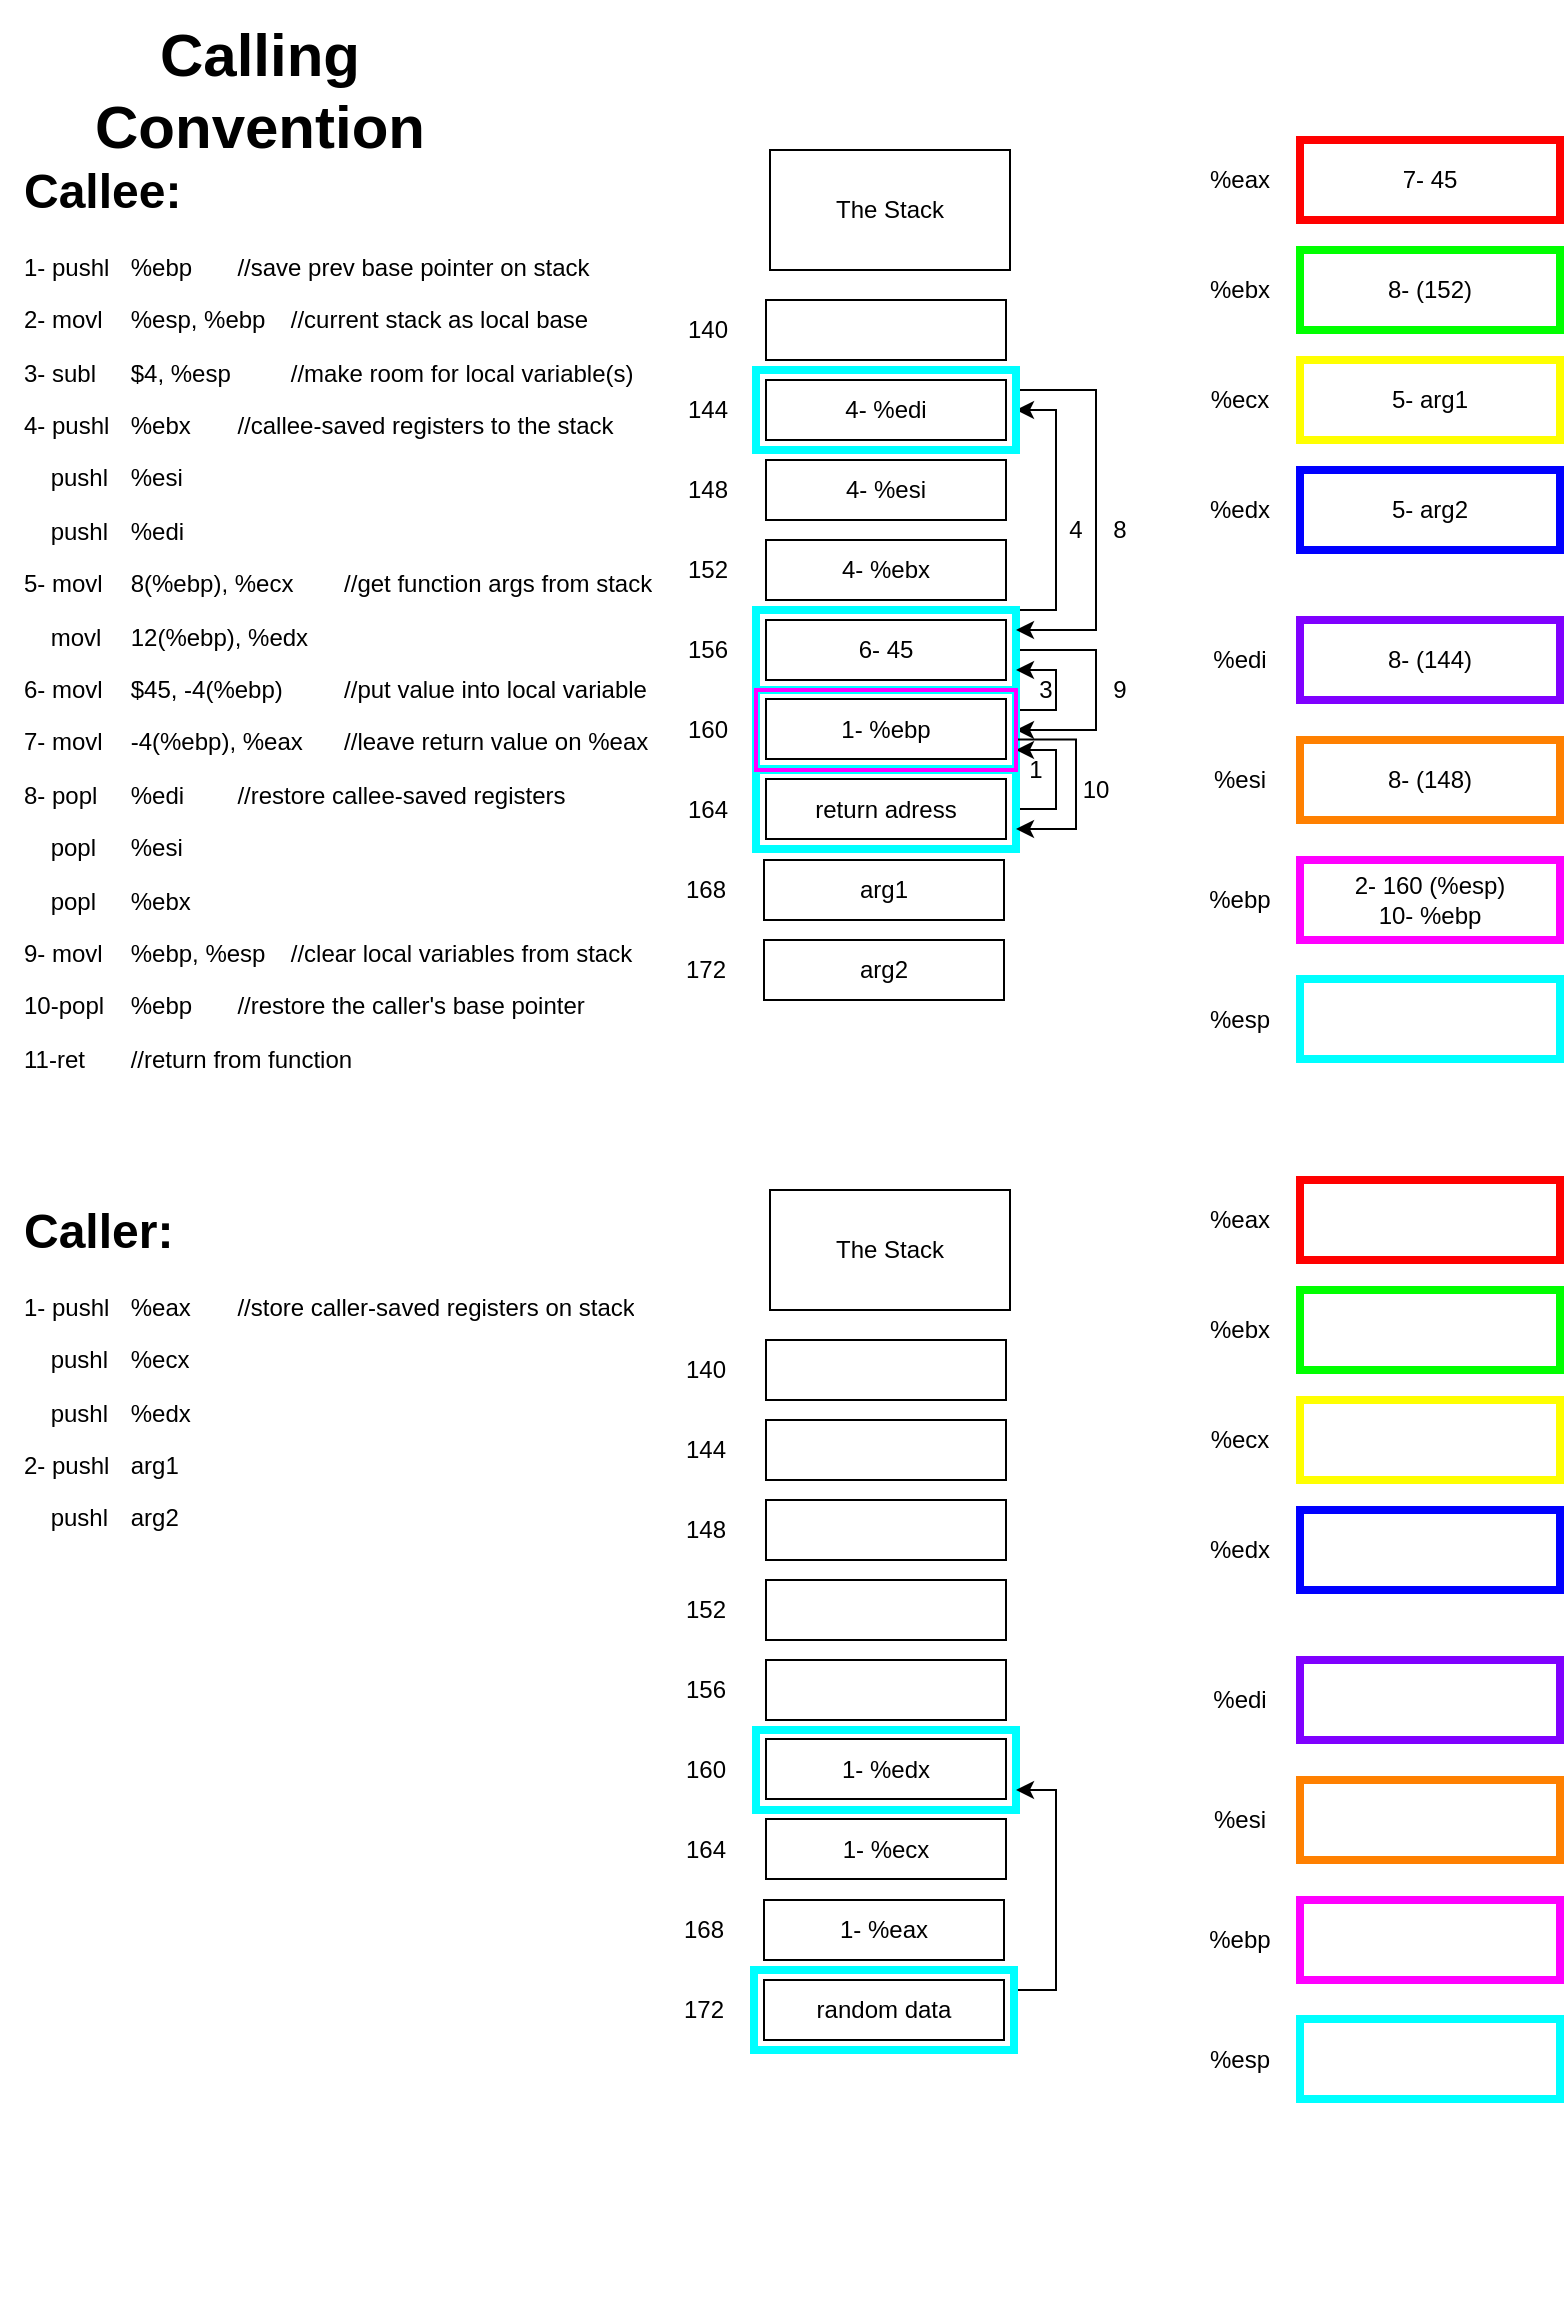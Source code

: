 <mxfile version="24.2.2" type="device">
  <diagram name="Página-1" id="pvQkqeb6IO2ppazvqGlf">
    <mxGraphModel dx="1195" dy="658" grid="1" gridSize="10" guides="1" tooltips="1" connect="1" arrows="1" fold="1" page="1" pageScale="1" pageWidth="827" pageHeight="1169" math="0" shadow="0">
      <root>
        <mxCell id="0" />
        <mxCell id="1" parent="0" />
        <mxCell id="otlVSfMPcDW7TMTwj8Q3-58" style="edgeStyle=orthogonalEdgeStyle;rounded=0;orthogonalLoop=1;jettySize=auto;html=1;exitX=1;exitY=0;exitDx=0;exitDy=0;entryX=1;entryY=0.5;entryDx=0;entryDy=0;" parent="1" source="otlVSfMPcDW7TMTwj8Q3-43" target="otlVSfMPcDW7TMTwj8Q3-30" edge="1">
          <mxGeometry relative="1" as="geometry">
            <Array as="points">
              <mxPoint x="528" y="305" />
              <mxPoint x="528" y="205" />
            </Array>
          </mxGeometry>
        </mxCell>
        <mxCell id="gyVeFoDNgMz03eFKngX3-1" style="edgeStyle=orthogonalEdgeStyle;rounded=0;orthogonalLoop=1;jettySize=auto;html=1;exitX=1;exitY=0.5;exitDx=0;exitDy=0;entryX=1;entryY=0.5;entryDx=0;entryDy=0;" edge="1" parent="1" source="otlVSfMPcDW7TMTwj8Q3-43" target="otlVSfMPcDW7TMTwj8Q3-60">
          <mxGeometry relative="1" as="geometry">
            <Array as="points">
              <mxPoint x="548" y="325" />
              <mxPoint x="548" y="365" />
            </Array>
          </mxGeometry>
        </mxCell>
        <mxCell id="otlVSfMPcDW7TMTwj8Q3-43" value="" style="rounded=0;whiteSpace=wrap;html=1;fillColor=none;strokeColor=#00FFFF;strokeWidth=4;" parent="1" vertex="1">
          <mxGeometry x="378" y="305" width="130" height="40" as="geometry" />
        </mxCell>
        <mxCell id="otlVSfMPcDW7TMTwj8Q3-44" style="edgeStyle=orthogonalEdgeStyle;rounded=0;orthogonalLoop=1;jettySize=auto;html=1;exitX=1;exitY=0.25;exitDx=0;exitDy=0;entryX=1;entryY=0.75;entryDx=0;entryDy=0;" parent="1" source="otlVSfMPcDW7TMTwj8Q3-60" target="otlVSfMPcDW7TMTwj8Q3-43" edge="1">
          <mxGeometry relative="1" as="geometry">
            <mxPoint x="568" y="310" as="targetPoint" />
            <Array as="points">
              <mxPoint x="528" y="355" />
              <mxPoint x="528" y="335" />
            </Array>
          </mxGeometry>
        </mxCell>
        <mxCell id="otlVSfMPcDW7TMTwj8Q3-1" value="" style="rounded=0;whiteSpace=wrap;html=1;fillColor=none;strokeColor=#00FFFF;strokeWidth=4;" parent="1" vertex="1">
          <mxGeometry x="378" y="345" width="130" height="40" as="geometry" />
        </mxCell>
        <mxCell id="otlVSfMPcDW7TMTwj8Q3-5" value="4- %edi" style="rounded=0;whiteSpace=wrap;html=1;" parent="1" vertex="1">
          <mxGeometry x="383" y="190" width="120" height="30" as="geometry" />
        </mxCell>
        <mxCell id="otlVSfMPcDW7TMTwj8Q3-8" value="" style="rounded=0;whiteSpace=wrap;html=1;" parent="1" vertex="1">
          <mxGeometry x="383" y="150" width="120" height="30" as="geometry" />
        </mxCell>
        <mxCell id="otlVSfMPcDW7TMTwj8Q3-10" value="5- arg2" style="rounded=0;whiteSpace=wrap;html=1;fillColor=none;strokeColor=#0000FF;strokeWidth=4;" parent="1" vertex="1">
          <mxGeometry x="650" y="235" width="130" height="40" as="geometry" />
        </mxCell>
        <mxCell id="otlVSfMPcDW7TMTwj8Q3-11" value="5- arg1" style="rounded=0;whiteSpace=wrap;html=1;fillColor=none;strokeColor=#FFFF00;strokeWidth=4;" parent="1" vertex="1">
          <mxGeometry x="650" y="180" width="130" height="40" as="geometry" />
        </mxCell>
        <mxCell id="otlVSfMPcDW7TMTwj8Q3-12" value="8- (152)" style="rounded=0;whiteSpace=wrap;html=1;fillColor=none;strokeColor=#00FF00;strokeWidth=4;" parent="1" vertex="1">
          <mxGeometry x="650" y="125" width="130" height="40" as="geometry" />
        </mxCell>
        <mxCell id="otlVSfMPcDW7TMTwj8Q3-13" value="7- 45" style="rounded=0;whiteSpace=wrap;html=1;fillColor=none;strokeColor=#FF0000;strokeWidth=4;" parent="1" vertex="1">
          <mxGeometry x="650" y="70" width="130" height="40" as="geometry" />
        </mxCell>
        <mxCell id="otlVSfMPcDW7TMTwj8Q3-14" value="%eax" style="text;html=1;align=center;verticalAlign=middle;whiteSpace=wrap;rounded=0;" parent="1" vertex="1">
          <mxGeometry x="590" y="75" width="60" height="30" as="geometry" />
        </mxCell>
        <mxCell id="otlVSfMPcDW7TMTwj8Q3-15" value="%edx" style="text;html=1;align=center;verticalAlign=middle;whiteSpace=wrap;rounded=0;" parent="1" vertex="1">
          <mxGeometry x="590" y="240" width="60" height="30" as="geometry" />
        </mxCell>
        <mxCell id="otlVSfMPcDW7TMTwj8Q3-16" value="%ecx" style="text;html=1;align=center;verticalAlign=middle;whiteSpace=wrap;rounded=0;" parent="1" vertex="1">
          <mxGeometry x="590" y="185" width="60" height="30" as="geometry" />
        </mxCell>
        <mxCell id="otlVSfMPcDW7TMTwj8Q3-17" value="%ebx" style="text;html=1;align=center;verticalAlign=middle;whiteSpace=wrap;rounded=0;" parent="1" vertex="1">
          <mxGeometry x="590" y="130" width="60" height="30" as="geometry" />
        </mxCell>
        <mxCell id="otlVSfMPcDW7TMTwj8Q3-18" value="8- (144)" style="rounded=0;whiteSpace=wrap;html=1;fillColor=none;strokeColor=#7F00FF;strokeWidth=4;" parent="1" vertex="1">
          <mxGeometry x="650" y="310" width="130" height="40" as="geometry" />
        </mxCell>
        <mxCell id="otlVSfMPcDW7TMTwj8Q3-19" value="8- (148)" style="rounded=0;whiteSpace=wrap;html=1;fillColor=none;strokeColor=#FF8000;strokeWidth=4;" parent="1" vertex="1">
          <mxGeometry x="650" y="370" width="130" height="40" as="geometry" />
        </mxCell>
        <mxCell id="otlVSfMPcDW7TMTwj8Q3-20" value="%esi" style="text;html=1;align=center;verticalAlign=middle;whiteSpace=wrap;rounded=0;" parent="1" vertex="1">
          <mxGeometry x="590" y="375" width="60" height="30" as="geometry" />
        </mxCell>
        <mxCell id="otlVSfMPcDW7TMTwj8Q3-21" value="%edi" style="text;html=1;align=center;verticalAlign=middle;whiteSpace=wrap;rounded=0;" parent="1" vertex="1">
          <mxGeometry x="590" y="315" width="60" height="30" as="geometry" />
        </mxCell>
        <mxCell id="otlVSfMPcDW7TMTwj8Q3-22" value="2- 160 (%esp)&lt;div&gt;10- %ebp&lt;/div&gt;" style="rounded=0;whiteSpace=wrap;html=1;fillColor=none;strokeColor=#FF00FF;strokeWidth=4;" parent="1" vertex="1">
          <mxGeometry x="650" y="430" width="130" height="40" as="geometry" />
        </mxCell>
        <mxCell id="otlVSfMPcDW7TMTwj8Q3-23" value="%ebp" style="text;html=1;align=center;verticalAlign=middle;whiteSpace=wrap;rounded=0;" parent="1" vertex="1">
          <mxGeometry x="590" y="435" width="60" height="30" as="geometry" />
        </mxCell>
        <mxCell id="otlVSfMPcDW7TMTwj8Q3-24" value="1- %ebp" style="rounded=0;whiteSpace=wrap;html=1;" parent="1" vertex="1">
          <mxGeometry x="383" y="349.5" width="120" height="30" as="geometry" />
        </mxCell>
        <mxCell id="otlVSfMPcDW7TMTwj8Q3-25" value="6- 45" style="rounded=0;whiteSpace=wrap;html=1;" parent="1" vertex="1">
          <mxGeometry x="383" y="310" width="120" height="30" as="geometry" />
        </mxCell>
        <mxCell id="otlVSfMPcDW7TMTwj8Q3-26" value="4- %ebx" style="rounded=0;whiteSpace=wrap;html=1;" parent="1" vertex="1">
          <mxGeometry x="383" y="270" width="120" height="30" as="geometry" />
        </mxCell>
        <mxCell id="otlVSfMPcDW7TMTwj8Q3-27" value="4- %esi" style="rounded=0;whiteSpace=wrap;html=1;" parent="1" vertex="1">
          <mxGeometry x="383" y="230" width="120" height="30" as="geometry" />
        </mxCell>
        <mxCell id="otlVSfMPcDW7TMTwj8Q3-28" value="%es&lt;span style=&quot;background-color: initial;&quot;&gt;p&lt;/span&gt;" style="text;html=1;align=center;verticalAlign=middle;whiteSpace=wrap;rounded=0;" parent="1" vertex="1">
          <mxGeometry x="590" y="494.5" width="60" height="30" as="geometry" />
        </mxCell>
        <mxCell id="otlVSfMPcDW7TMTwj8Q3-29" value="&lt;h1 style=&quot;margin-top: 0px;&quot;&gt;Callee:&lt;/h1&gt;&lt;p&gt;1- pushl &lt;span style=&quot;white-space: pre;&quot;&gt;&#x9;&lt;/span&gt;%ebp&lt;span style=&quot;white-space: pre;&quot;&gt;&#x9;&lt;/span&gt;//save prev base pointer on stack&lt;/p&gt;&lt;p&gt;2- movl&lt;span style=&quot;white-space: pre;&quot;&gt;&#x9;&lt;/span&gt;%esp, %ebp&lt;span style=&quot;white-space: pre;&quot;&gt;&#x9;&lt;/span&gt;//current stack as local base&lt;br&gt;&lt;/p&gt;&lt;p&gt;3- subl&lt;span style=&quot;white-space: pre;&quot;&gt;&#x9;&lt;/span&gt;$4, %esp&lt;span style=&quot;white-space: pre;&quot;&gt;&#x9;&lt;/span&gt;&lt;span style=&quot;white-space: pre;&quot;&gt;&#x9;&lt;/span&gt;//make room for local variable(s)&lt;/p&gt;&lt;p&gt;4- pushl&lt;span style=&quot;white-space: pre;&quot;&gt;&#x9;&lt;/span&gt;%ebx&lt;span style=&quot;white-space: pre;&quot;&gt;&#x9;&lt;/span&gt;//callee-saved registers to the stack&lt;/p&gt;&lt;p&gt;&lt;span style=&quot;background-color: initial;&quot;&gt;&amp;nbsp; &amp;nbsp; pushl&lt;span style=&quot;white-space: pre;&quot;&gt;&#x9;&lt;/span&gt;&lt;/span&gt;&lt;span style=&quot;background-color: initial;&quot;&gt;%esi&lt;/span&gt;&lt;/p&gt;&lt;p&gt;&lt;span style=&quot;background-color: initial;&quot;&gt;&amp;nbsp; &amp;nbsp; pushl&lt;span style=&quot;white-space: pre;&quot;&gt;&#x9;&lt;/span&gt;&lt;/span&gt;&lt;span style=&quot;background-color: initial;&quot;&gt;%edi&lt;/span&gt;&lt;/p&gt;&lt;p&gt;&lt;span style=&quot;background-color: initial;&quot;&gt;5- movl&lt;span style=&quot;white-space: pre;&quot;&gt;&#x9;&lt;/span&gt;8(%ebp), %ecx&lt;span style=&quot;white-space: pre;&quot;&gt;&#x9;&lt;/span&gt;//get function args from stack&lt;/span&gt;&lt;/p&gt;&lt;p&gt;&lt;span style=&quot;background-color: initial;&quot;&gt;&amp;nbsp; &amp;nbsp; movl&lt;span style=&quot;white-space: pre;&quot;&gt;&#x9;&lt;/span&gt;12(%ebp), %edx&lt;/span&gt;&lt;/p&gt;&lt;p&gt;&lt;span style=&quot;background-color: initial;&quot;&gt;6- movl&lt;span style=&quot;white-space: pre;&quot;&gt;&#x9;&lt;/span&gt;$45, -4(%ebp)&lt;span style=&quot;white-space: pre;&quot;&gt;&#x9;&lt;/span&gt;&lt;span style=&quot;white-space: pre;&quot;&gt;&#x9;&lt;/span&gt;//put value into local variable&lt;/span&gt;&lt;/p&gt;&lt;p&gt;&lt;span style=&quot;background-color: initial;&quot;&gt;7- movl&lt;span style=&quot;white-space: pre;&quot;&gt;&#x9;&lt;/span&gt;&lt;/span&gt;&lt;span style=&quot;background-color: initial;&quot;&gt;-4(%ebp), %eax&lt;span style=&quot;white-space: pre;&quot;&gt;&#x9;&lt;/span&gt;//leave return value on %eax&lt;/span&gt;&lt;/p&gt;&lt;p&gt;&lt;span style=&quot;background-color: initial;&quot;&gt;8- popl&lt;span style=&quot;white-space: pre;&quot;&gt;&#x9;&lt;/span&gt;%edi&lt;span style=&quot;white-space: pre;&quot;&gt;&#x9;&lt;/span&gt;//restore callee-saved registers&lt;/span&gt;&lt;/p&gt;&lt;p&gt;&lt;span style=&quot;background-color: initial;&quot;&gt;&amp;nbsp; &amp;nbsp; popl&lt;span style=&quot;white-space: pre;&quot;&gt;&#x9;&lt;/span&gt;%esi&lt;/span&gt;&lt;/p&gt;&lt;p&gt;&lt;span style=&quot;background-color: initial;&quot;&gt;&amp;nbsp; &amp;nbsp; popl&lt;span style=&quot;white-space: pre;&quot;&gt;&#x9;&lt;/span&gt;%ebx&lt;/span&gt;&lt;/p&gt;&lt;p&gt;&lt;span style=&quot;background-color: initial;&quot;&gt;9- movl&lt;span style=&quot;white-space: pre;&quot;&gt;&#x9;&lt;/span&gt;%ebp, %esp&lt;span style=&quot;white-space: pre;&quot;&gt;&#x9;&lt;/span&gt;//clear local variables from stack&lt;/span&gt;&lt;/p&gt;&lt;p&gt;&lt;span style=&quot;background-color: initial;&quot;&gt;10-popl&lt;span style=&quot;white-space: pre;&quot;&gt;&#x9;&lt;/span&gt;%ebp&lt;span style=&quot;white-space: pre;&quot;&gt;&#x9;&lt;/span&gt;//restore the caller&#39;s base pointer&lt;/span&gt;&lt;/p&gt;&lt;p&gt;&lt;span style=&quot;background-color: initial;&quot;&gt;11-ret&lt;span style=&quot;white-space: pre;&quot;&gt;&#x9;&lt;/span&gt;//return from function&lt;/span&gt;&lt;/p&gt;" style="text;html=1;whiteSpace=wrap;overflow=hidden;rounded=0;" parent="1" vertex="1">
          <mxGeometry x="10" y="75" width="330" height="495" as="geometry" />
        </mxCell>
        <mxCell id="otlVSfMPcDW7TMTwj8Q3-62" style="edgeStyle=orthogonalEdgeStyle;rounded=0;orthogonalLoop=1;jettySize=auto;html=1;exitX=1;exitY=0.25;exitDx=0;exitDy=0;entryX=1;entryY=0.25;entryDx=0;entryDy=0;" parent="1" source="otlVSfMPcDW7TMTwj8Q3-30" target="otlVSfMPcDW7TMTwj8Q3-43" edge="1">
          <mxGeometry relative="1" as="geometry">
            <Array as="points">
              <mxPoint x="548" y="195" />
              <mxPoint x="548" y="315" />
            </Array>
            <mxPoint x="548" y="330" as="targetPoint" />
          </mxGeometry>
        </mxCell>
        <mxCell id="otlVSfMPcDW7TMTwj8Q3-30" value="" style="rounded=0;whiteSpace=wrap;html=1;fillColor=none;strokeColor=#00FFFF;strokeWidth=4;" parent="1" vertex="1">
          <mxGeometry x="378" y="185" width="130" height="40" as="geometry" />
        </mxCell>
        <mxCell id="otlVSfMPcDW7TMTwj8Q3-31" value="160" style="text;html=1;align=center;verticalAlign=middle;whiteSpace=wrap;rounded=0;" parent="1" vertex="1">
          <mxGeometry x="324" y="349.5" width="60" height="30" as="geometry" />
        </mxCell>
        <mxCell id="otlVSfMPcDW7TMTwj8Q3-35" value="140" style="text;html=1;align=center;verticalAlign=middle;whiteSpace=wrap;rounded=0;" parent="1" vertex="1">
          <mxGeometry x="324" y="150" width="60" height="30" as="geometry" />
        </mxCell>
        <mxCell id="otlVSfMPcDW7TMTwj8Q3-36" value="144" style="text;html=1;align=center;verticalAlign=middle;whiteSpace=wrap;rounded=0;" parent="1" vertex="1">
          <mxGeometry x="324" y="190" width="60" height="30" as="geometry" />
        </mxCell>
        <mxCell id="otlVSfMPcDW7TMTwj8Q3-37" value="148" style="text;html=1;align=center;verticalAlign=middle;whiteSpace=wrap;rounded=0;" parent="1" vertex="1">
          <mxGeometry x="324" y="230" width="60" height="30" as="geometry" />
        </mxCell>
        <mxCell id="otlVSfMPcDW7TMTwj8Q3-38" value="152" style="text;html=1;align=center;verticalAlign=middle;whiteSpace=wrap;rounded=0;" parent="1" vertex="1">
          <mxGeometry x="324" y="270" width="60" height="30" as="geometry" />
        </mxCell>
        <mxCell id="otlVSfMPcDW7TMTwj8Q3-39" value="156" style="text;html=1;align=center;verticalAlign=middle;whiteSpace=wrap;rounded=0;" parent="1" vertex="1">
          <mxGeometry x="324" y="310" width="60" height="30" as="geometry" />
        </mxCell>
        <mxCell id="otlVSfMPcDW7TMTwj8Q3-45" value="3" style="text;html=1;align=center;verticalAlign=middle;whiteSpace=wrap;rounded=0;" parent="1" vertex="1">
          <mxGeometry x="518" y="330" width="10" height="30" as="geometry" />
        </mxCell>
        <mxCell id="otlVSfMPcDW7TMTwj8Q3-46" value="arg2" style="rounded=0;whiteSpace=wrap;html=1;" parent="1" vertex="1">
          <mxGeometry x="382" y="470" width="120" height="30" as="geometry" />
        </mxCell>
        <mxCell id="otlVSfMPcDW7TMTwj8Q3-47" value="172" style="text;html=1;align=center;verticalAlign=middle;whiteSpace=wrap;rounded=0;" parent="1" vertex="1">
          <mxGeometry x="323" y="470" width="60" height="30" as="geometry" />
        </mxCell>
        <mxCell id="otlVSfMPcDW7TMTwj8Q3-48" value="arg1" style="rounded=0;whiteSpace=wrap;html=1;" parent="1" vertex="1">
          <mxGeometry x="382" y="430" width="120" height="30" as="geometry" />
        </mxCell>
        <mxCell id="otlVSfMPcDW7TMTwj8Q3-49" value="168" style="text;html=1;align=center;verticalAlign=middle;whiteSpace=wrap;rounded=0;" parent="1" vertex="1">
          <mxGeometry x="323" y="430" width="60" height="30" as="geometry" />
        </mxCell>
        <mxCell id="otlVSfMPcDW7TMTwj8Q3-50" value="return adress" style="rounded=0;whiteSpace=wrap;html=1;" parent="1" vertex="1">
          <mxGeometry x="383" y="389.5" width="120" height="30" as="geometry" />
        </mxCell>
        <mxCell id="otlVSfMPcDW7TMTwj8Q3-51" value="164" style="text;html=1;align=center;verticalAlign=middle;whiteSpace=wrap;rounded=0;" parent="1" vertex="1">
          <mxGeometry x="324" y="389.5" width="60" height="30" as="geometry" />
        </mxCell>
        <mxCell id="otlVSfMPcDW7TMTwj8Q3-52" value="The Stack" style="rounded=0;whiteSpace=wrap;html=1;" parent="1" vertex="1">
          <mxGeometry x="385" y="75" width="120" height="60" as="geometry" />
        </mxCell>
        <mxCell id="otlVSfMPcDW7TMTwj8Q3-56" style="edgeStyle=orthogonalEdgeStyle;rounded=0;orthogonalLoop=1;jettySize=auto;html=1;exitX=1;exitY=0.5;exitDx=0;exitDy=0;entryX=1;entryY=0.75;entryDx=0;entryDy=0;" parent="1" source="otlVSfMPcDW7TMTwj8Q3-54" target="otlVSfMPcDW7TMTwj8Q3-60" edge="1">
          <mxGeometry relative="1" as="geometry">
            <Array as="points">
              <mxPoint x="528" y="405" />
              <mxPoint x="528" y="375" />
            </Array>
            <mxPoint x="528" y="385" as="targetPoint" />
          </mxGeometry>
        </mxCell>
        <mxCell id="otlVSfMPcDW7TMTwj8Q3-54" value="" style="rounded=0;whiteSpace=wrap;html=1;fillColor=none;strokeColor=#00FFFF;strokeWidth=4;" parent="1" vertex="1">
          <mxGeometry x="378" y="384.5" width="130" height="40" as="geometry" />
        </mxCell>
        <mxCell id="otlVSfMPcDW7TMTwj8Q3-57" value="1" style="text;html=1;align=center;verticalAlign=middle;whiteSpace=wrap;rounded=0;" parent="1" vertex="1">
          <mxGeometry x="508" y="370" width="20" height="30" as="geometry" />
        </mxCell>
        <mxCell id="otlVSfMPcDW7TMTwj8Q3-59" value="" style="rounded=0;whiteSpace=wrap;html=1;fillColor=none;strokeColor=#00FFFF;strokeWidth=4;" parent="1" vertex="1">
          <mxGeometry x="650" y="489.5" width="130" height="40" as="geometry" />
        </mxCell>
        <mxCell id="gyVeFoDNgMz03eFKngX3-8" style="edgeStyle=orthogonalEdgeStyle;rounded=0;orthogonalLoop=1;jettySize=auto;html=1;exitX=0.999;exitY=0.618;exitDx=0;exitDy=0;entryX=1;entryY=0.75;entryDx=0;entryDy=0;exitPerimeter=0;" edge="1" parent="1" source="otlVSfMPcDW7TMTwj8Q3-60" target="otlVSfMPcDW7TMTwj8Q3-54">
          <mxGeometry relative="1" as="geometry">
            <Array as="points">
              <mxPoint x="538" y="370" />
              <mxPoint x="538" y="415" />
            </Array>
          </mxGeometry>
        </mxCell>
        <mxCell id="otlVSfMPcDW7TMTwj8Q3-60" value="" style="rounded=0;whiteSpace=wrap;html=1;fillColor=none;strokeColor=#FF00FF;strokeWidth=2;" parent="1" vertex="1">
          <mxGeometry x="378" y="345" width="130" height="40" as="geometry" />
        </mxCell>
        <mxCell id="otlVSfMPcDW7TMTwj8Q3-61" value="4" style="text;html=1;align=center;verticalAlign=middle;whiteSpace=wrap;rounded=0;" parent="1" vertex="1">
          <mxGeometry x="508" y="250" width="60" height="30" as="geometry" />
        </mxCell>
        <mxCell id="otlVSfMPcDW7TMTwj8Q3-63" value="8" style="text;html=1;align=center;verticalAlign=middle;whiteSpace=wrap;rounded=0;" parent="1" vertex="1">
          <mxGeometry x="530" y="250" width="60" height="30" as="geometry" />
        </mxCell>
        <mxCell id="gyVeFoDNgMz03eFKngX3-5" value="&lt;span style=&quot;font-size: 20px;&quot;&gt;&lt;b style=&quot;font-size: 30px;&quot;&gt;Calling Convention&lt;/b&gt;&lt;/span&gt;" style="text;html=1;align=center;verticalAlign=middle;whiteSpace=wrap;rounded=0;" vertex="1" parent="1">
          <mxGeometry width="260" height="90" as="geometry" />
        </mxCell>
        <mxCell id="gyVeFoDNgMz03eFKngX3-6" value="9" style="text;html=1;align=center;verticalAlign=middle;whiteSpace=wrap;rounded=0;" vertex="1" parent="1">
          <mxGeometry x="530" y="330" width="60" height="30" as="geometry" />
        </mxCell>
        <mxCell id="gyVeFoDNgMz03eFKngX3-9" value="10" style="text;html=1;align=center;verticalAlign=middle;whiteSpace=wrap;rounded=0;" vertex="1" parent="1">
          <mxGeometry x="538" y="379.5" width="20" height="30" as="geometry" />
        </mxCell>
        <mxCell id="gyVeFoDNgMz03eFKngX3-15" value="" style="rounded=0;whiteSpace=wrap;html=1;" vertex="1" parent="1">
          <mxGeometry x="383" y="710" width="120" height="30" as="geometry" />
        </mxCell>
        <mxCell id="gyVeFoDNgMz03eFKngX3-16" value="" style="rounded=0;whiteSpace=wrap;html=1;" vertex="1" parent="1">
          <mxGeometry x="383" y="670" width="120" height="30" as="geometry" />
        </mxCell>
        <mxCell id="gyVeFoDNgMz03eFKngX3-17" value="" style="rounded=0;whiteSpace=wrap;html=1;fillColor=none;strokeColor=#0000FF;strokeWidth=4;" vertex="1" parent="1">
          <mxGeometry x="650" y="755" width="130" height="40" as="geometry" />
        </mxCell>
        <mxCell id="gyVeFoDNgMz03eFKngX3-18" value="" style="rounded=0;whiteSpace=wrap;html=1;fillColor=none;strokeColor=#FFFF00;strokeWidth=4;" vertex="1" parent="1">
          <mxGeometry x="650" y="700" width="130" height="40" as="geometry" />
        </mxCell>
        <mxCell id="gyVeFoDNgMz03eFKngX3-19" value="" style="rounded=0;whiteSpace=wrap;html=1;fillColor=none;strokeColor=#00FF00;strokeWidth=4;" vertex="1" parent="1">
          <mxGeometry x="650" y="645" width="130" height="40" as="geometry" />
        </mxCell>
        <mxCell id="gyVeFoDNgMz03eFKngX3-20" value="" style="rounded=0;whiteSpace=wrap;html=1;fillColor=none;strokeColor=#FF0000;strokeWidth=4;" vertex="1" parent="1">
          <mxGeometry x="650" y="590" width="130" height="40" as="geometry" />
        </mxCell>
        <mxCell id="gyVeFoDNgMz03eFKngX3-21" value="%eax" style="text;html=1;align=center;verticalAlign=middle;whiteSpace=wrap;rounded=0;" vertex="1" parent="1">
          <mxGeometry x="590" y="595" width="60" height="30" as="geometry" />
        </mxCell>
        <mxCell id="gyVeFoDNgMz03eFKngX3-22" value="%edx" style="text;html=1;align=center;verticalAlign=middle;whiteSpace=wrap;rounded=0;" vertex="1" parent="1">
          <mxGeometry x="590" y="760" width="60" height="30" as="geometry" />
        </mxCell>
        <mxCell id="gyVeFoDNgMz03eFKngX3-23" value="%ecx" style="text;html=1;align=center;verticalAlign=middle;whiteSpace=wrap;rounded=0;" vertex="1" parent="1">
          <mxGeometry x="590" y="705" width="60" height="30" as="geometry" />
        </mxCell>
        <mxCell id="gyVeFoDNgMz03eFKngX3-24" value="%ebx" style="text;html=1;align=center;verticalAlign=middle;whiteSpace=wrap;rounded=0;" vertex="1" parent="1">
          <mxGeometry x="590" y="650" width="60" height="30" as="geometry" />
        </mxCell>
        <mxCell id="gyVeFoDNgMz03eFKngX3-25" value="" style="rounded=0;whiteSpace=wrap;html=1;fillColor=none;strokeColor=#7F00FF;strokeWidth=4;" vertex="1" parent="1">
          <mxGeometry x="650" y="830" width="130" height="40" as="geometry" />
        </mxCell>
        <mxCell id="gyVeFoDNgMz03eFKngX3-26" value="" style="rounded=0;whiteSpace=wrap;html=1;fillColor=none;strokeColor=#FF8000;strokeWidth=4;" vertex="1" parent="1">
          <mxGeometry x="650" y="890" width="130" height="40" as="geometry" />
        </mxCell>
        <mxCell id="gyVeFoDNgMz03eFKngX3-27" value="%esi" style="text;html=1;align=center;verticalAlign=middle;whiteSpace=wrap;rounded=0;" vertex="1" parent="1">
          <mxGeometry x="590" y="895" width="60" height="30" as="geometry" />
        </mxCell>
        <mxCell id="gyVeFoDNgMz03eFKngX3-28" value="%edi" style="text;html=1;align=center;verticalAlign=middle;whiteSpace=wrap;rounded=0;" vertex="1" parent="1">
          <mxGeometry x="590" y="835" width="60" height="30" as="geometry" />
        </mxCell>
        <mxCell id="gyVeFoDNgMz03eFKngX3-29" value="" style="rounded=0;whiteSpace=wrap;html=1;fillColor=none;strokeColor=#FF00FF;strokeWidth=4;" vertex="1" parent="1">
          <mxGeometry x="650" y="950" width="130" height="40" as="geometry" />
        </mxCell>
        <mxCell id="gyVeFoDNgMz03eFKngX3-30" value="%ebp" style="text;html=1;align=center;verticalAlign=middle;whiteSpace=wrap;rounded=0;" vertex="1" parent="1">
          <mxGeometry x="590" y="955" width="60" height="30" as="geometry" />
        </mxCell>
        <mxCell id="gyVeFoDNgMz03eFKngX3-31" value="" style="rounded=0;whiteSpace=wrap;html=1;" vertex="1" parent="1">
          <mxGeometry x="383" y="869.5" width="120" height="30" as="geometry" />
        </mxCell>
        <mxCell id="gyVeFoDNgMz03eFKngX3-32" value="" style="rounded=0;whiteSpace=wrap;html=1;" vertex="1" parent="1">
          <mxGeometry x="383" y="830" width="120" height="30" as="geometry" />
        </mxCell>
        <mxCell id="gyVeFoDNgMz03eFKngX3-33" value="" style="rounded=0;whiteSpace=wrap;html=1;" vertex="1" parent="1">
          <mxGeometry x="383" y="790" width="120" height="30" as="geometry" />
        </mxCell>
        <mxCell id="gyVeFoDNgMz03eFKngX3-34" value="" style="rounded=0;whiteSpace=wrap;html=1;" vertex="1" parent="1">
          <mxGeometry x="383" y="750" width="120" height="30" as="geometry" />
        </mxCell>
        <mxCell id="gyVeFoDNgMz03eFKngX3-35" value="%es&lt;span style=&quot;background-color: initial;&quot;&gt;p&lt;/span&gt;" style="text;html=1;align=center;verticalAlign=middle;whiteSpace=wrap;rounded=0;" vertex="1" parent="1">
          <mxGeometry x="590" y="1014.5" width="60" height="30" as="geometry" />
        </mxCell>
        <mxCell id="gyVeFoDNgMz03eFKngX3-38" value="160" style="text;html=1;align=center;verticalAlign=middle;whiteSpace=wrap;rounded=0;" vertex="1" parent="1">
          <mxGeometry x="323" y="869.5" width="60" height="30" as="geometry" />
        </mxCell>
        <mxCell id="gyVeFoDNgMz03eFKngX3-39" value="140" style="text;html=1;align=center;verticalAlign=middle;whiteSpace=wrap;rounded=0;" vertex="1" parent="1">
          <mxGeometry x="323" y="670" width="60" height="30" as="geometry" />
        </mxCell>
        <mxCell id="gyVeFoDNgMz03eFKngX3-40" value="144" style="text;html=1;align=center;verticalAlign=middle;whiteSpace=wrap;rounded=0;" vertex="1" parent="1">
          <mxGeometry x="323" y="710" width="60" height="30" as="geometry" />
        </mxCell>
        <mxCell id="gyVeFoDNgMz03eFKngX3-41" value="148" style="text;html=1;align=center;verticalAlign=middle;whiteSpace=wrap;rounded=0;" vertex="1" parent="1">
          <mxGeometry x="323" y="750" width="60" height="30" as="geometry" />
        </mxCell>
        <mxCell id="gyVeFoDNgMz03eFKngX3-42" value="152" style="text;html=1;align=center;verticalAlign=middle;whiteSpace=wrap;rounded=0;" vertex="1" parent="1">
          <mxGeometry x="323" y="790" width="60" height="30" as="geometry" />
        </mxCell>
        <mxCell id="gyVeFoDNgMz03eFKngX3-43" value="156" style="text;html=1;align=center;verticalAlign=middle;whiteSpace=wrap;rounded=0;" vertex="1" parent="1">
          <mxGeometry x="323" y="830" width="60" height="30" as="geometry" />
        </mxCell>
        <mxCell id="gyVeFoDNgMz03eFKngX3-45" value="" style="rounded=0;whiteSpace=wrap;html=1;" vertex="1" parent="1">
          <mxGeometry x="382" y="990" width="120" height="30" as="geometry" />
        </mxCell>
        <mxCell id="gyVeFoDNgMz03eFKngX3-46" value="172" style="text;html=1;align=center;verticalAlign=middle;whiteSpace=wrap;rounded=0;" vertex="1" parent="1">
          <mxGeometry x="322" y="990" width="60" height="30" as="geometry" />
        </mxCell>
        <mxCell id="gyVeFoDNgMz03eFKngX3-47" value="1- %eax" style="rounded=0;whiteSpace=wrap;html=1;" vertex="1" parent="1">
          <mxGeometry x="382" y="950" width="120" height="30" as="geometry" />
        </mxCell>
        <mxCell id="gyVeFoDNgMz03eFKngX3-48" value="168" style="text;html=1;align=center;verticalAlign=middle;whiteSpace=wrap;rounded=0;" vertex="1" parent="1">
          <mxGeometry x="322" y="950" width="60" height="30" as="geometry" />
        </mxCell>
        <mxCell id="gyVeFoDNgMz03eFKngX3-49" value="1- %ecx" style="rounded=0;whiteSpace=wrap;html=1;" vertex="1" parent="1">
          <mxGeometry x="383" y="909.5" width="120" height="30" as="geometry" />
        </mxCell>
        <mxCell id="gyVeFoDNgMz03eFKngX3-50" value="164" style="text;html=1;align=center;verticalAlign=middle;whiteSpace=wrap;rounded=0;" vertex="1" parent="1">
          <mxGeometry x="323" y="909.5" width="60" height="30" as="geometry" />
        </mxCell>
        <mxCell id="gyVeFoDNgMz03eFKngX3-51" value="The Stack" style="rounded=0;whiteSpace=wrap;html=1;" vertex="1" parent="1">
          <mxGeometry x="385" y="595" width="120" height="60" as="geometry" />
        </mxCell>
        <mxCell id="gyVeFoDNgMz03eFKngX3-55" value="" style="rounded=0;whiteSpace=wrap;html=1;fillColor=none;strokeColor=#00FFFF;strokeWidth=4;" vertex="1" parent="1">
          <mxGeometry x="650" y="1009.5" width="130" height="40" as="geometry" />
        </mxCell>
        <mxCell id="gyVeFoDNgMz03eFKngX3-63" value="&lt;h1 style=&quot;margin-top: 0px;&quot;&gt;Caller:&lt;/h1&gt;&lt;p&gt;1- pushl&lt;span style=&quot;white-space: pre;&quot;&gt;&#x9;&lt;/span&gt;%eax&lt;span style=&quot;white-space: pre;&quot;&gt;&#x9;&lt;/span&gt;//store caller-saved registers on stack&lt;/p&gt;&lt;p&gt;&amp;nbsp; &amp;nbsp; pushl&lt;span style=&quot;white-space: pre;&quot;&gt;&#x9;&lt;/span&gt;%ecx&lt;/p&gt;&lt;p&gt;&amp;nbsp; &amp;nbsp; pushl&lt;span style=&quot;white-space: pre;&quot;&gt;&#x9;&lt;/span&gt;%edx&lt;/p&gt;&lt;p&gt;2- pushl&lt;span style=&quot;white-space: pre;&quot;&gt;&#x9;&lt;/span&gt;arg1&lt;/p&gt;&lt;p&gt;&amp;nbsp; &amp;nbsp; pushl&lt;span style=&quot;white-space: pre;&quot;&gt;&#x9;&lt;/span&gt;arg2&lt;/p&gt;" style="text;html=1;whiteSpace=wrap;overflow=hidden;rounded=0;" vertex="1" parent="1">
          <mxGeometry x="10" y="595" width="330" height="560" as="geometry" />
        </mxCell>
        <mxCell id="gyVeFoDNgMz03eFKngX3-64" value="1- %edx" style="rounded=0;whiteSpace=wrap;html=1;fillColor=none;strokeColor=#00FFFF;strokeWidth=4;" vertex="1" parent="1">
          <mxGeometry x="378" y="865" width="130" height="40" as="geometry" />
        </mxCell>
        <mxCell id="gyVeFoDNgMz03eFKngX3-66" style="edgeStyle=orthogonalEdgeStyle;rounded=0;orthogonalLoop=1;jettySize=auto;html=1;exitX=1;exitY=0.25;exitDx=0;exitDy=0;entryX=1;entryY=0.75;entryDx=0;entryDy=0;" edge="1" parent="1" source="gyVeFoDNgMz03eFKngX3-65" target="gyVeFoDNgMz03eFKngX3-64">
          <mxGeometry relative="1" as="geometry" />
        </mxCell>
        <mxCell id="gyVeFoDNgMz03eFKngX3-65" value="random data" style="rounded=0;whiteSpace=wrap;html=1;fillColor=none;strokeColor=#00FFFF;strokeWidth=4;" vertex="1" parent="1">
          <mxGeometry x="377" y="985" width="130" height="40" as="geometry" />
        </mxCell>
      </root>
    </mxGraphModel>
  </diagram>
</mxfile>
